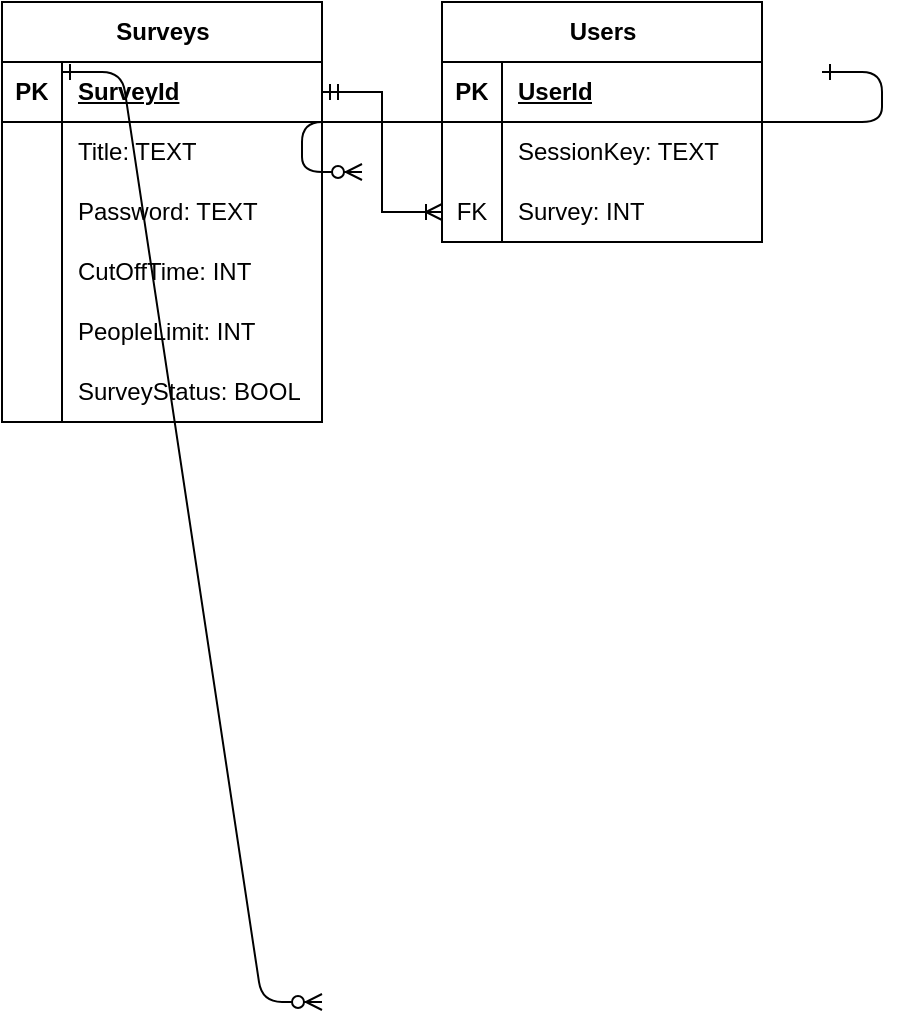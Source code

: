 <mxfile version="24.3.1" type="device">
  <diagram id="R2lEEEUBdFMjLlhIrx00" name="Page-1">
    <mxGraphModel dx="1393" dy="804" grid="1" gridSize="10" guides="1" tooltips="1" connect="1" arrows="1" fold="1" page="1" pageScale="1" pageWidth="850" pageHeight="1100" math="0" shadow="0" extFonts="Permanent Marker^https://fonts.googleapis.com/css?family=Permanent+Marker">
      <root>
        <mxCell id="0" />
        <mxCell id="1" parent="0" />
        <mxCell id="C-vyLk0tnHw3VtMMgP7b-1" value="" style="edgeStyle=entityRelationEdgeStyle;endArrow=ERzeroToMany;startArrow=ERone;endFill=1;startFill=0;" parent="1" target="C-vyLk0tnHw3VtMMgP7b-6" edge="1">
          <mxGeometry width="100" height="100" relative="1" as="geometry">
            <mxPoint x="310" y="155" as="sourcePoint" />
            <mxPoint x="440" y="620" as="targetPoint" />
          </mxGeometry>
        </mxCell>
        <mxCell id="C-vyLk0tnHw3VtMMgP7b-12" value="" style="edgeStyle=entityRelationEdgeStyle;endArrow=ERzeroToMany;startArrow=ERone;endFill=1;startFill=0;" parent="1" target="C-vyLk0tnHw3VtMMgP7b-17" edge="1">
          <mxGeometry width="100" height="100" relative="1" as="geometry">
            <mxPoint x="690" y="155" as="sourcePoint" />
            <mxPoint x="460" y="205" as="targetPoint" />
          </mxGeometry>
        </mxCell>
        <mxCell id="j5Yc3fFAOrRXmyQxcu3g-15" value="Surveys" style="shape=table;startSize=30;container=1;collapsible=1;childLayout=tableLayout;fixedRows=1;rowLines=0;fontStyle=1;align=center;resizeLast=1;html=1;" vertex="1" parent="1">
          <mxGeometry x="280" y="120" width="160" height="210" as="geometry" />
        </mxCell>
        <mxCell id="j5Yc3fFAOrRXmyQxcu3g-16" value="" style="shape=tableRow;horizontal=0;startSize=0;swimlaneHead=0;swimlaneBody=0;fillColor=none;collapsible=0;dropTarget=0;points=[[0,0.5],[1,0.5]];portConstraint=eastwest;top=0;left=0;right=0;bottom=1;" vertex="1" parent="j5Yc3fFAOrRXmyQxcu3g-15">
          <mxGeometry y="30" width="160" height="30" as="geometry" />
        </mxCell>
        <mxCell id="j5Yc3fFAOrRXmyQxcu3g-17" value="PK" style="shape=partialRectangle;connectable=0;fillColor=none;top=0;left=0;bottom=0;right=0;fontStyle=1;overflow=hidden;whiteSpace=wrap;html=1;" vertex="1" parent="j5Yc3fFAOrRXmyQxcu3g-16">
          <mxGeometry width="30" height="30" as="geometry">
            <mxRectangle width="30" height="30" as="alternateBounds" />
          </mxGeometry>
        </mxCell>
        <mxCell id="j5Yc3fFAOrRXmyQxcu3g-18" value="SurveyId" style="shape=partialRectangle;connectable=0;fillColor=none;top=0;left=0;bottom=0;right=0;align=left;spacingLeft=6;fontStyle=5;overflow=hidden;whiteSpace=wrap;html=1;" vertex="1" parent="j5Yc3fFAOrRXmyQxcu3g-16">
          <mxGeometry x="30" width="130" height="30" as="geometry">
            <mxRectangle width="130" height="30" as="alternateBounds" />
          </mxGeometry>
        </mxCell>
        <mxCell id="j5Yc3fFAOrRXmyQxcu3g-19" value="" style="shape=tableRow;horizontal=0;startSize=0;swimlaneHead=0;swimlaneBody=0;fillColor=none;collapsible=0;dropTarget=0;points=[[0,0.5],[1,0.5]];portConstraint=eastwest;top=0;left=0;right=0;bottom=0;" vertex="1" parent="j5Yc3fFAOrRXmyQxcu3g-15">
          <mxGeometry y="60" width="160" height="30" as="geometry" />
        </mxCell>
        <mxCell id="j5Yc3fFAOrRXmyQxcu3g-20" value="" style="shape=partialRectangle;connectable=0;fillColor=none;top=0;left=0;bottom=0;right=0;editable=1;overflow=hidden;whiteSpace=wrap;html=1;" vertex="1" parent="j5Yc3fFAOrRXmyQxcu3g-19">
          <mxGeometry width="30" height="30" as="geometry">
            <mxRectangle width="30" height="30" as="alternateBounds" />
          </mxGeometry>
        </mxCell>
        <mxCell id="j5Yc3fFAOrRXmyQxcu3g-21" value="Title: TEXT" style="shape=partialRectangle;connectable=0;fillColor=none;top=0;left=0;bottom=0;right=0;align=left;spacingLeft=6;overflow=hidden;whiteSpace=wrap;html=1;" vertex="1" parent="j5Yc3fFAOrRXmyQxcu3g-19">
          <mxGeometry x="30" width="130" height="30" as="geometry">
            <mxRectangle width="130" height="30" as="alternateBounds" />
          </mxGeometry>
        </mxCell>
        <mxCell id="j5Yc3fFAOrRXmyQxcu3g-22" value="" style="shape=tableRow;horizontal=0;startSize=0;swimlaneHead=0;swimlaneBody=0;fillColor=none;collapsible=0;dropTarget=0;points=[[0,0.5],[1,0.5]];portConstraint=eastwest;top=0;left=0;right=0;bottom=0;" vertex="1" parent="j5Yc3fFAOrRXmyQxcu3g-15">
          <mxGeometry y="90" width="160" height="30" as="geometry" />
        </mxCell>
        <mxCell id="j5Yc3fFAOrRXmyQxcu3g-23" value="" style="shape=partialRectangle;connectable=0;fillColor=none;top=0;left=0;bottom=0;right=0;editable=1;overflow=hidden;whiteSpace=wrap;html=1;" vertex="1" parent="j5Yc3fFAOrRXmyQxcu3g-22">
          <mxGeometry width="30" height="30" as="geometry">
            <mxRectangle width="30" height="30" as="alternateBounds" />
          </mxGeometry>
        </mxCell>
        <mxCell id="j5Yc3fFAOrRXmyQxcu3g-24" value="Password: TEXT" style="shape=partialRectangle;connectable=0;fillColor=none;top=0;left=0;bottom=0;right=0;align=left;spacingLeft=6;overflow=hidden;whiteSpace=wrap;html=1;" vertex="1" parent="j5Yc3fFAOrRXmyQxcu3g-22">
          <mxGeometry x="30" width="130" height="30" as="geometry">
            <mxRectangle width="130" height="30" as="alternateBounds" />
          </mxGeometry>
        </mxCell>
        <mxCell id="j5Yc3fFAOrRXmyQxcu3g-25" value="" style="shape=tableRow;horizontal=0;startSize=0;swimlaneHead=0;swimlaneBody=0;fillColor=none;collapsible=0;dropTarget=0;points=[[0,0.5],[1,0.5]];portConstraint=eastwest;top=0;left=0;right=0;bottom=0;" vertex="1" parent="j5Yc3fFAOrRXmyQxcu3g-15">
          <mxGeometry y="120" width="160" height="30" as="geometry" />
        </mxCell>
        <mxCell id="j5Yc3fFAOrRXmyQxcu3g-26" value="" style="shape=partialRectangle;connectable=0;fillColor=none;top=0;left=0;bottom=0;right=0;editable=1;overflow=hidden;whiteSpace=wrap;html=1;" vertex="1" parent="j5Yc3fFAOrRXmyQxcu3g-25">
          <mxGeometry width="30" height="30" as="geometry">
            <mxRectangle width="30" height="30" as="alternateBounds" />
          </mxGeometry>
        </mxCell>
        <mxCell id="j5Yc3fFAOrRXmyQxcu3g-27" value="CutOffTime: INT" style="shape=partialRectangle;connectable=0;fillColor=none;top=0;left=0;bottom=0;right=0;align=left;spacingLeft=6;overflow=hidden;whiteSpace=wrap;html=1;" vertex="1" parent="j5Yc3fFAOrRXmyQxcu3g-25">
          <mxGeometry x="30" width="130" height="30" as="geometry">
            <mxRectangle width="130" height="30" as="alternateBounds" />
          </mxGeometry>
        </mxCell>
        <mxCell id="j5Yc3fFAOrRXmyQxcu3g-30" value="" style="shape=tableRow;horizontal=0;startSize=0;swimlaneHead=0;swimlaneBody=0;fillColor=none;collapsible=0;dropTarget=0;points=[[0,0.5],[1,0.5]];portConstraint=eastwest;top=0;left=0;right=0;bottom=0;" vertex="1" parent="j5Yc3fFAOrRXmyQxcu3g-15">
          <mxGeometry y="150" width="160" height="30" as="geometry" />
        </mxCell>
        <mxCell id="j5Yc3fFAOrRXmyQxcu3g-31" value="" style="shape=partialRectangle;connectable=0;fillColor=none;top=0;left=0;bottom=0;right=0;editable=1;overflow=hidden;whiteSpace=wrap;html=1;" vertex="1" parent="j5Yc3fFAOrRXmyQxcu3g-30">
          <mxGeometry width="30" height="30" as="geometry">
            <mxRectangle width="30" height="30" as="alternateBounds" />
          </mxGeometry>
        </mxCell>
        <mxCell id="j5Yc3fFAOrRXmyQxcu3g-32" value="PeopleLimit: INT" style="shape=partialRectangle;connectable=0;fillColor=none;top=0;left=0;bottom=0;right=0;align=left;spacingLeft=6;overflow=hidden;whiteSpace=wrap;html=1;" vertex="1" parent="j5Yc3fFAOrRXmyQxcu3g-30">
          <mxGeometry x="30" width="130" height="30" as="geometry">
            <mxRectangle width="130" height="30" as="alternateBounds" />
          </mxGeometry>
        </mxCell>
        <mxCell id="j5Yc3fFAOrRXmyQxcu3g-49" value="" style="shape=tableRow;horizontal=0;startSize=0;swimlaneHead=0;swimlaneBody=0;fillColor=none;collapsible=0;dropTarget=0;points=[[0,0.5],[1,0.5]];portConstraint=eastwest;top=0;left=0;right=0;bottom=0;" vertex="1" parent="j5Yc3fFAOrRXmyQxcu3g-15">
          <mxGeometry y="180" width="160" height="30" as="geometry" />
        </mxCell>
        <mxCell id="j5Yc3fFAOrRXmyQxcu3g-50" value="" style="shape=partialRectangle;connectable=0;fillColor=none;top=0;left=0;bottom=0;right=0;editable=1;overflow=hidden;whiteSpace=wrap;html=1;" vertex="1" parent="j5Yc3fFAOrRXmyQxcu3g-49">
          <mxGeometry width="30" height="30" as="geometry">
            <mxRectangle width="30" height="30" as="alternateBounds" />
          </mxGeometry>
        </mxCell>
        <mxCell id="j5Yc3fFAOrRXmyQxcu3g-51" value="SurveyStatus: BOOL" style="shape=partialRectangle;connectable=0;fillColor=none;top=0;left=0;bottom=0;right=0;align=left;spacingLeft=6;overflow=hidden;whiteSpace=wrap;html=1;" vertex="1" parent="j5Yc3fFAOrRXmyQxcu3g-49">
          <mxGeometry x="30" width="130" height="30" as="geometry">
            <mxRectangle width="130" height="30" as="alternateBounds" />
          </mxGeometry>
        </mxCell>
        <mxCell id="j5Yc3fFAOrRXmyQxcu3g-52" value="Users" style="shape=table;startSize=30;container=1;collapsible=1;childLayout=tableLayout;fixedRows=1;rowLines=0;fontStyle=1;align=center;resizeLast=1;html=1;" vertex="1" parent="1">
          <mxGeometry x="500" y="120" width="160" height="120" as="geometry" />
        </mxCell>
        <mxCell id="j5Yc3fFAOrRXmyQxcu3g-53" value="" style="shape=tableRow;horizontal=0;startSize=0;swimlaneHead=0;swimlaneBody=0;fillColor=none;collapsible=0;dropTarget=0;points=[[0,0.5],[1,0.5]];portConstraint=eastwest;top=0;left=0;right=0;bottom=1;" vertex="1" parent="j5Yc3fFAOrRXmyQxcu3g-52">
          <mxGeometry y="30" width="160" height="30" as="geometry" />
        </mxCell>
        <mxCell id="j5Yc3fFAOrRXmyQxcu3g-54" value="PK" style="shape=partialRectangle;connectable=0;fillColor=none;top=0;left=0;bottom=0;right=0;fontStyle=1;overflow=hidden;whiteSpace=wrap;html=1;" vertex="1" parent="j5Yc3fFAOrRXmyQxcu3g-53">
          <mxGeometry width="30" height="30" as="geometry">
            <mxRectangle width="30" height="30" as="alternateBounds" />
          </mxGeometry>
        </mxCell>
        <mxCell id="j5Yc3fFAOrRXmyQxcu3g-55" value="UserId" style="shape=partialRectangle;connectable=0;fillColor=none;top=0;left=0;bottom=0;right=0;align=left;spacingLeft=6;fontStyle=5;overflow=hidden;whiteSpace=wrap;html=1;" vertex="1" parent="j5Yc3fFAOrRXmyQxcu3g-53">
          <mxGeometry x="30" width="130" height="30" as="geometry">
            <mxRectangle width="130" height="30" as="alternateBounds" />
          </mxGeometry>
        </mxCell>
        <mxCell id="j5Yc3fFAOrRXmyQxcu3g-56" value="" style="shape=tableRow;horizontal=0;startSize=0;swimlaneHead=0;swimlaneBody=0;fillColor=none;collapsible=0;dropTarget=0;points=[[0,0.5],[1,0.5]];portConstraint=eastwest;top=0;left=0;right=0;bottom=0;" vertex="1" parent="j5Yc3fFAOrRXmyQxcu3g-52">
          <mxGeometry y="60" width="160" height="30" as="geometry" />
        </mxCell>
        <mxCell id="j5Yc3fFAOrRXmyQxcu3g-57" value="" style="shape=partialRectangle;connectable=0;fillColor=none;top=0;left=0;bottom=0;right=0;editable=1;overflow=hidden;whiteSpace=wrap;html=1;" vertex="1" parent="j5Yc3fFAOrRXmyQxcu3g-56">
          <mxGeometry width="30" height="30" as="geometry">
            <mxRectangle width="30" height="30" as="alternateBounds" />
          </mxGeometry>
        </mxCell>
        <mxCell id="j5Yc3fFAOrRXmyQxcu3g-58" value="SessionKey: TEXT" style="shape=partialRectangle;connectable=0;fillColor=none;top=0;left=0;bottom=0;right=0;align=left;spacingLeft=6;overflow=hidden;whiteSpace=wrap;html=1;" vertex="1" parent="j5Yc3fFAOrRXmyQxcu3g-56">
          <mxGeometry x="30" width="130" height="30" as="geometry">
            <mxRectangle width="130" height="30" as="alternateBounds" />
          </mxGeometry>
        </mxCell>
        <mxCell id="j5Yc3fFAOrRXmyQxcu3g-59" value="" style="shape=tableRow;horizontal=0;startSize=0;swimlaneHead=0;swimlaneBody=0;fillColor=none;collapsible=0;dropTarget=0;points=[[0,0.5],[1,0.5]];portConstraint=eastwest;top=0;left=0;right=0;bottom=0;" vertex="1" parent="j5Yc3fFAOrRXmyQxcu3g-52">
          <mxGeometry y="90" width="160" height="30" as="geometry" />
        </mxCell>
        <mxCell id="j5Yc3fFAOrRXmyQxcu3g-60" value="FK" style="shape=partialRectangle;connectable=0;fillColor=none;top=0;left=0;bottom=0;right=0;editable=1;overflow=hidden;whiteSpace=wrap;html=1;" vertex="1" parent="j5Yc3fFAOrRXmyQxcu3g-59">
          <mxGeometry width="30" height="30" as="geometry">
            <mxRectangle width="30" height="30" as="alternateBounds" />
          </mxGeometry>
        </mxCell>
        <mxCell id="j5Yc3fFAOrRXmyQxcu3g-61" value="Survey: INT" style="shape=partialRectangle;connectable=0;fillColor=none;top=0;left=0;bottom=0;right=0;align=left;spacingLeft=6;overflow=hidden;whiteSpace=wrap;html=1;" vertex="1" parent="j5Yc3fFAOrRXmyQxcu3g-59">
          <mxGeometry x="30" width="130" height="30" as="geometry">
            <mxRectangle width="130" height="30" as="alternateBounds" />
          </mxGeometry>
        </mxCell>
        <mxCell id="j5Yc3fFAOrRXmyQxcu3g-71" value="" style="edgeStyle=entityRelationEdgeStyle;fontSize=12;html=1;endArrow=ERoneToMany;rounded=0;entryX=0;entryY=0.5;entryDx=0;entryDy=0;exitX=1;exitY=0.5;exitDx=0;exitDy=0;startArrow=ERmandOne;startFill=0;endFill=0;" edge="1" parent="1" source="j5Yc3fFAOrRXmyQxcu3g-16" target="j5Yc3fFAOrRXmyQxcu3g-59">
          <mxGeometry width="100" height="100" relative="1" as="geometry">
            <mxPoint x="550" y="360" as="sourcePoint" />
            <mxPoint x="660" y="330" as="targetPoint" />
          </mxGeometry>
        </mxCell>
      </root>
    </mxGraphModel>
  </diagram>
</mxfile>
